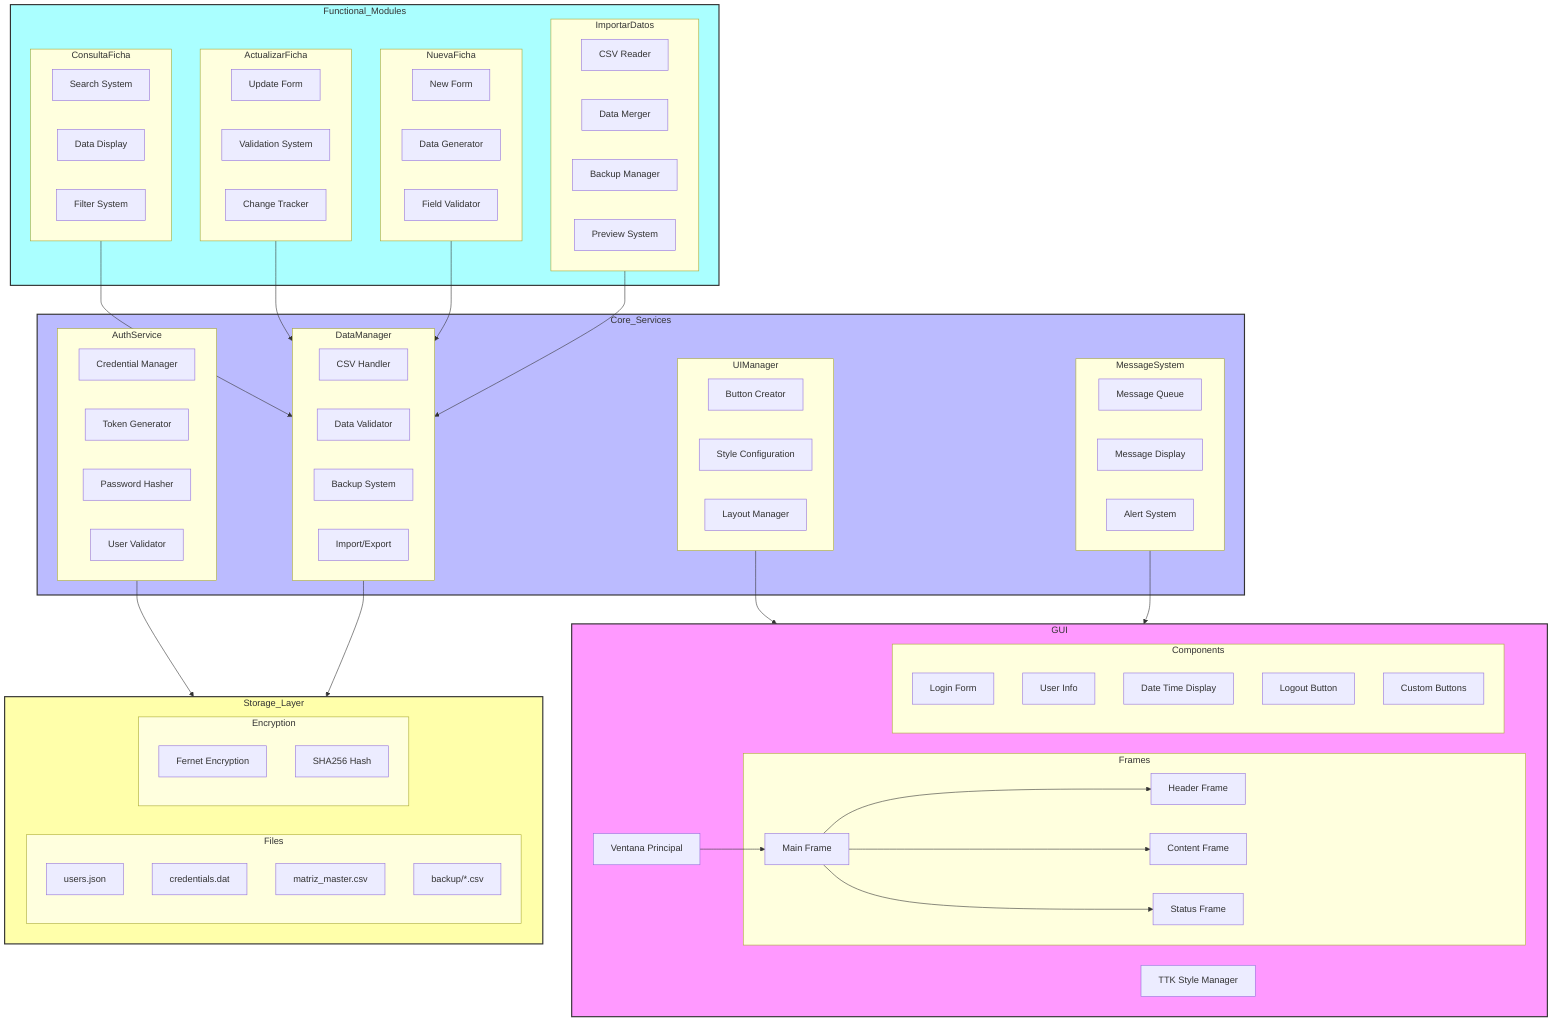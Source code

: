 graph TB
    subgraph GUI
        UI[Ventana Principal]
        StyleManager[TTK Style Manager]
        
        subgraph Frames
            MainFrame[Main Frame]
            HeaderFrame[Header Frame]
            ContentFrame[Content Frame]
            StatusFrame[Status Frame]
        end
        
        subgraph Components
            LoginForm[Login Form]
            UserInfo[User Info]
            DateTime[Date Time Display]
            LogoutBtn[Logout Button]
            CustomBtns[Custom Buttons]
        end
    end

    subgraph Core_Services
        subgraph AuthService
            CredManager[Credential Manager]
            TokenGen[Token Generator]
            PassHash[Password Hasher]
            UserVal[User Validator]
        end

        subgraph DataManager
            CSVHandler[CSV Handler]
            DataValidator[Data Validator]
            BackupSystem[Backup System]
            ImportExport[Import/Export]
        end

        subgraph UIManager
            ButtonCreator[Button Creator]
            StyleConfig[Style Configuration]
            LayoutManager[Layout Manager]
        end

        subgraph MessageSystem
            MsgQueue[Message Queue]
            MsgDisplay[Message Display]
            AlertSystem[Alert System]
        end
    end

    subgraph Storage_Layer
        subgraph Files
            UserDB[users.json]
            CredStore[credentials.dat]
            MasterData[matriz_master.csv]
            Backups[backup/*.csv]
        end

        subgraph Encryption
            Fernet[Fernet Encryption]
            Hash[SHA256 Hash]
        end
    end

    subgraph Functional_Modules
        subgraph ConsultaFicha
            SearchSystem[Search System]
            DataDisplay[Data Display]
            FilterSystem[Filter System]
        end

        subgraph ActualizarFicha
            UpdateForm[Update Form]
            ValidationSystem[Validation System]
            ChangeTracker[Change Tracker]
        end

        subgraph NuevaFicha
            NewForm[New Form]
            DataGenerator[Data Generator]
            Validator[Field Validator]
        end

        subgraph ImportarDatos
            CSVReader[CSV Reader]
            DataMerger[Data Merger]
            BackupManager[Backup Manager]
            PreviewSystem[Preview System]
        end
    end

    %% Conexiones principales
    UI --> MainFrame
    MainFrame --> HeaderFrame
    MainFrame --> ContentFrame
    MainFrame --> StatusFrame

    %% Conexiones de servicios
    AuthService --> Storage_Layer
    DataManager --> Storage_Layer
    UIManager --> GUI
    MessageSystem --> GUI

    %% Conexiones funcionales
    ConsultaFicha --> DataManager
    ActualizarFicha --> DataManager
    NuevaFicha --> DataManager
    ImportarDatos --> DataManager

    classDef gui fill:#f9f,stroke:#333,stroke-width:2px
    classDef service fill:#bbf,stroke:#333,stroke-width:2px
    classDef storage fill:#ffa,stroke:#333,stroke-width:2px
    classDef module fill:#aff,stroke:#333,stroke-width:2px

    class GUI gui
    class Core_Services service
    class Storage_Layer storage
    class Functional_Modules module